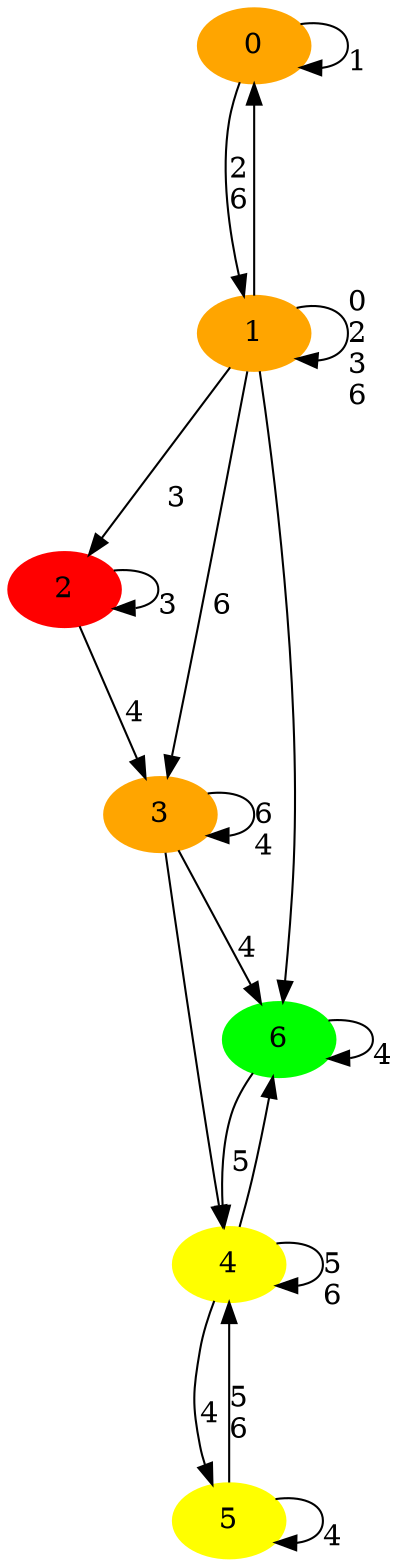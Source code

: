 digraph yamyam {
0 -> 0 [label = "\n1"];
1 -> 0 [label = ""];
0[label = "0" color=orange style = filled];
0 -> 1 [label = "\n2\n6"];
1 -> 1 [label = "\n0\n2\n3\n6"];
1[label = "1" color=orange style = filled];
1 -> 2 [label = "\n3"];
2 -> 2 [label = "\n3"];
2[label = "2" color=red style = filled];
1 -> 3 [label = "\n6"];
2 -> 3 [label = "\n4"];
3 -> 3 [label = "\n6\n4"];
3[label = "3" color=orange style = filled];
3 -> 4 [label = ""];
4 -> 4 [label = "\n5\n6"];
5 -> 4 [label = "\n5\n6"];
6 -> 4 [label = "\n5"];
4[label = "4" color=yellow style = filled];
4 -> 5 [label = "\n4"];
5 -> 5 [label = "\n4"];
5[label = "5" color=yellow style = filled];
1 -> 6 [label = ""];
3 -> 6 [label = "\n4"];
4 -> 6 [label = ""];
6 -> 6 [label = "\n4"];
6[label = "6" color=green style = filled];
}

